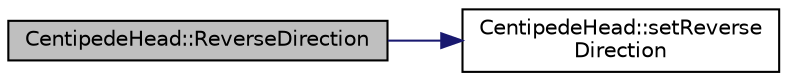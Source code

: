 digraph "CentipedeHead::ReverseDirection"
{
  edge [fontname="Helvetica",fontsize="10",labelfontname="Helvetica",labelfontsize="10"];
  node [fontname="Helvetica",fontsize="10",shape=record];
  rankdir="LR";
  Node22 [label="CentipedeHead::ReverseDirection",height=0.2,width=0.4,color="black", fillcolor="grey75", style="filled", fontcolor="black"];
  Node22 -> Node23 [color="midnightblue",fontsize="10",style="solid",fontname="Helvetica"];
  Node23 [label="CentipedeHead::setReverse\lDirection",height=0.2,width=0.4,color="black", fillcolor="white", style="filled",URL="$class_centipede_head.html#af593d1ab8bef1bcc091dada5de281201",tooltip="Sets the UpReverse_ decision flag. "];
}
